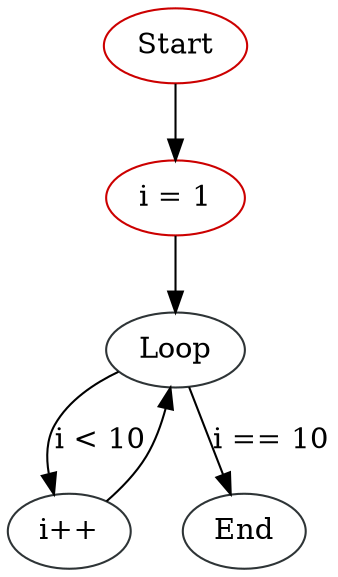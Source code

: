 digraph IncrementingLoop {
node1 [label="Start", color="#cc0000"]
node3 [label="i = 1", color="#cc0000"]
node4 [label="Loop", color="#2e3436"]
node5 [label="i++", color="#2e3436"]
node2 [label="End", color="#2e3436"]

node1 -> node3
node3 -> node4
node4 -> node5 [label="i < 10"]
node4 -> node2 [label="i == 10"]
node5 -> node4
}
